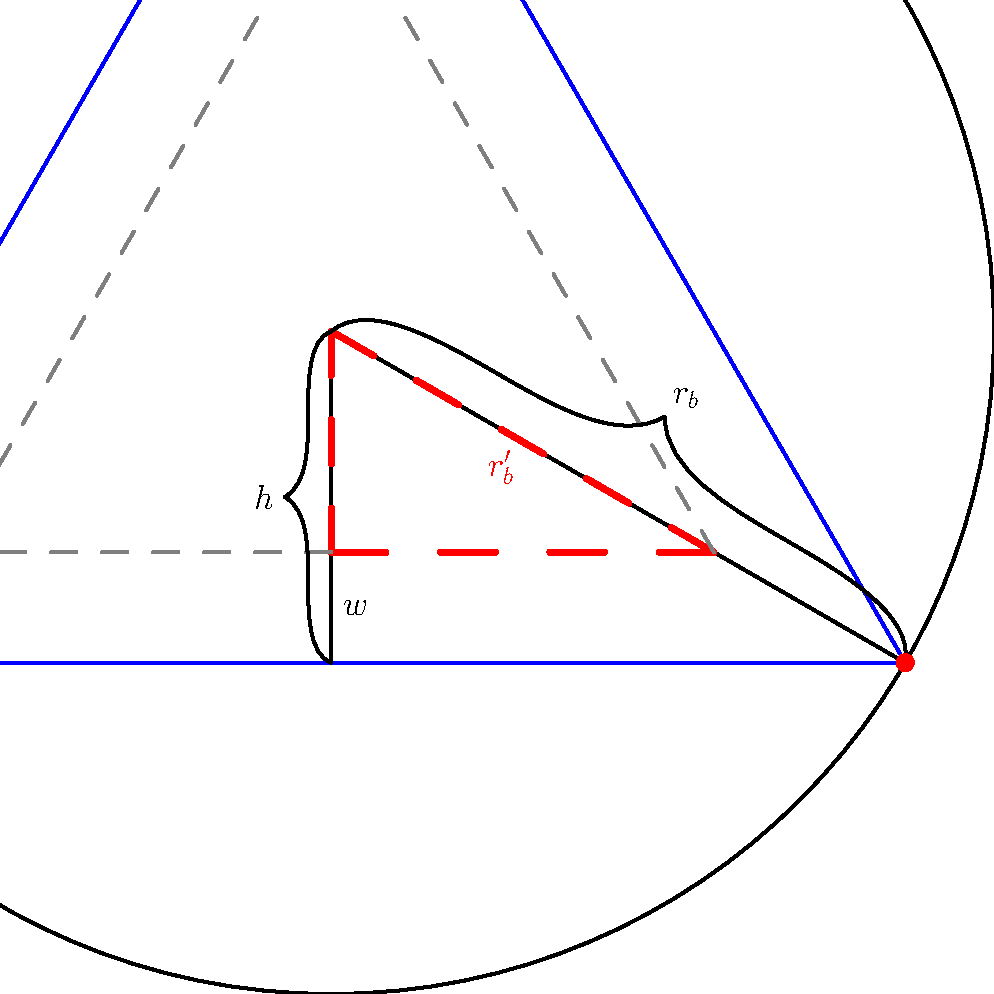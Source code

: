 import graph;
size(500);
int rad = 200;

real cropFrac = 1/2;
defaultpen(1.5 + fontsize(18));

pair origin = (0,0);

pair p1 = (0, rad);
pair p2 = (rad * Sin(120), rad * Cos(120));
pair p3 = (rad * Sin(240), rad * Cos(240));
pair p2p3mid = (p2 + p3) / 2;


pair angleLabelPosition = (rad * Sin(60) / 5, rad * Cos(60) / 5);

draw(origin -- p2,solid);
draw(origin -- p2p3mid, solid);

pen smallerStyleHi = red+dashed+3;
pen smallerStyleNorm = dashed+grey;
real smallerFrac = 2/3;

draw(p1--p2,blue);
draw(p2--p3,blue);
draw(p3--p1,blue);

pair p1smaller = p1*smallerFrac;
pair p2smaller = p2*smallerFrac;
pair p2p3midsmaller = p2p3mid*smallerFrac;
pair p3smaller = p3*smallerFrac;

draw(origin--p2smaller, smallerStyleHi);
draw(origin--p2p3midsmaller, smallerStyleHi);
draw(p2p3midsmaller-- p2smaller, smallerStyleHi);
draw(p2p3midsmaller -- p3smaller, smallerStyleNorm);
draw(p3smaller -- p1smaller, smallerStyleNorm);
draw(p1smaller -- p2smaller, smallerStyleNorm);

draw(circle((0,0),rad));

path h_br = brace(p2p3mid, origin);
draw(h_br);

path rb_br = brace(origin,p2);
draw(rb_br);
label("$r_b$", midpoint(rb_br),NE);
label("$r_b'$", p2smaller/2, SW,red);

label("$h$", midpoint(h_br),W);
label("$w$", p2p3mid * (1 + smallerFrac) / 2,E);
pen p = currentpen + red;

dot(p1,p);
dot(p2,p);
dot(p3,p);


xlimits(-rad * cropFrac,rad,Crop);
ylimits(-rad,rad * cropFrac,Crop);

shipout(bbox(white, Fill));
